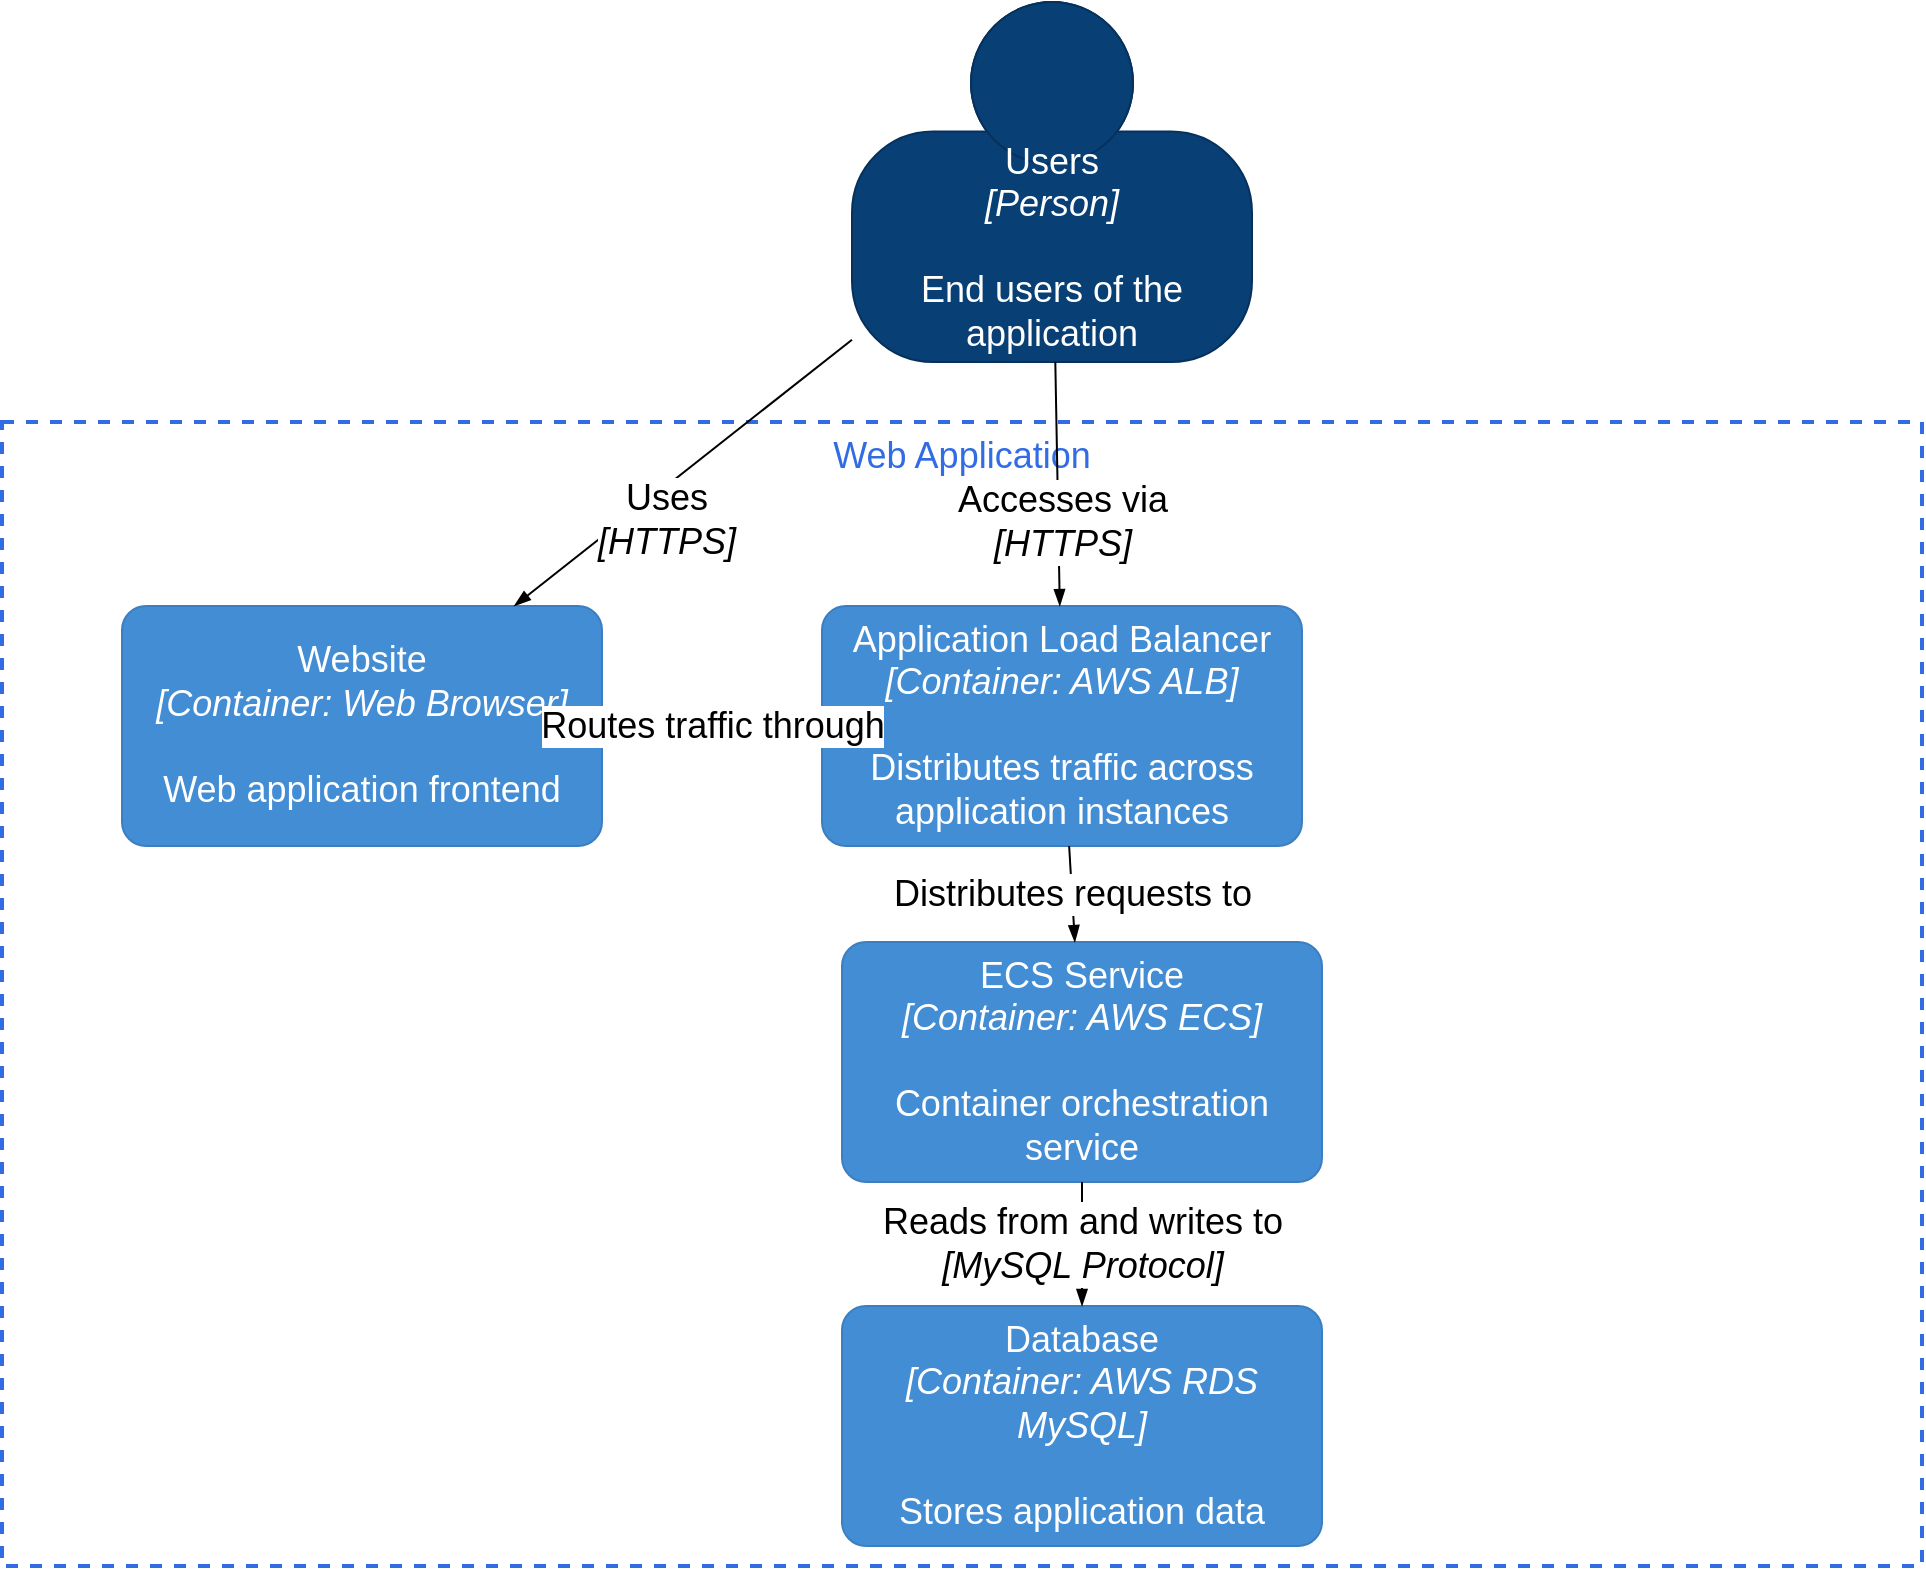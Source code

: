 <mxfile>
    <diagram id="ContainerDiagram" name="Container Diagram">
        <mxGraphModel dx="1893" dy="1002" grid="1" gridSize="10" guides="1" tooltips="1" connect="1" arrows="1" fold="1" page="1" pageScale="1" pageWidth="1169" pageHeight="827" math="0" shadow="0">
            <root>
                <mxCell id="0"/>
                <mxCell id="1" parent="0"/>
                <mxCell id="users" value="Users&lt;br&gt;&lt;i&gt;[Person]&lt;/i&gt;&lt;br&gt;&lt;br&gt;End users of the application" style="html=1;fontSize=18;dashed=0;whiteSpace=wrap;fillColor=#083F75;strokeColor=#06315C;fontColor=#ffffff;shape=mxgraph.c4.person2;align=center;metaEdit=1;points=[[0.5,0,0],[1,0.5,0],[1,0.75,0],[0.75,1,0],[0.5,1,0],[0.25,1,0],[0,0.75,0],[0,0.5,0]];resizable=0;" parent="1" vertex="1">
                    <mxGeometry x="505" y="38" width="200" height="180" as="geometry"/>
                </mxCell>
                <mxCell id="webAppBoundary" value="Web Application" style="fillColor=none;strokeColor=#326ce5;dashed=1;verticalAlign=top;fontStyle=0;fontColor=#326ce5;whiteSpace=wrap;html=1;strokeWidth=2;fontSize=18;" parent="1" vertex="1">
                    <mxGeometry x="80" y="248" width="960" height="572" as="geometry"/>
                </mxCell>
                <mxCell id="website" value="Website&lt;br&gt;&lt;i&gt;[Container: Web Browser]&lt;/i&gt;&lt;br&gt;&lt;br&gt;Web application frontend" style="rounded=1;whiteSpace=wrap;html=1;fontSize=18;labelBackgroundColor=none;fillColor=#438DD5;fontColor=#ffffff;align=center;arcSize=10;strokeColor=#3C7FC0;metaEdit=1;resizable=0;points=[[0.25,0,0],[0.5,0,0],[0.75,0,0],[1,0.25,0],[1,0.5,0],[1,0.75,0],[0.75,1,0],[0.5,1,0],[0.25,1,0],[0,0.75,0],[0,0.5,0],[0,0.25,0]];" parent="1" vertex="1">
                    <mxGeometry x="140" y="340" width="240" height="120" as="geometry"/>
                </mxCell>
                <mxCell id="loadBalancer" value="Application Load Balancer&lt;br&gt;&lt;i&gt;[Container: AWS ALB]&lt;/i&gt;&lt;br&gt;&lt;br&gt;Distributes traffic across application instances" style="rounded=1;whiteSpace=wrap;html=1;fontSize=18;labelBackgroundColor=none;fillColor=#438DD5;fontColor=#ffffff;align=center;arcSize=10;strokeColor=#3C7FC0;metaEdit=1;resizable=0;points=[[0.25,0,0],[0.5,0,0],[0.75,0,0],[1,0.25,0],[1,0.5,0],[1,0.75,0],[0.75,1,0],[0.5,1,0],[0.25,1,0],[0,0.75,0],[0,0.5,0],[0,0.25,0]];" parent="1" vertex="1">
                    <mxGeometry x="490" y="340" width="240" height="120" as="geometry"/>
                </mxCell>
                <mxCell id="ecsService" value="ECS Service&lt;br&gt;&lt;i&gt;[Container: AWS ECS]&lt;/i&gt;&lt;br&gt;&lt;br&gt;Container orchestration service" style="rounded=1;whiteSpace=wrap;html=1;fontSize=18;labelBackgroundColor=none;fillColor=#438DD5;fontColor=#ffffff;align=center;arcSize=10;strokeColor=#3C7FC0;metaEdit=1;resizable=0;points=[[0.25,0,0],[0.5,0,0],[0.75,0,0],[1,0.25,0],[1,0.5,0],[1,0.75,0],[0.75,1,0],[0.5,1,0],[0.25,1,0],[0,0.75,0],[0,0.5,0],[0,0.25,0]];" parent="1" vertex="1">
                    <mxGeometry x="500" y="508" width="240" height="120" as="geometry"/>
                </mxCell>
                <mxCell id="database" value="Database&lt;br&gt;&lt;i&gt;[Container: AWS RDS MySQL]&lt;/i&gt;&lt;br&gt;&lt;br&gt;Stores application data" style="rounded=1;whiteSpace=wrap;html=1;fontSize=18;labelBackgroundColor=none;fillColor=#438DD5;fontColor=#ffffff;align=center;arcSize=10;strokeColor=#3C7FC0;metaEdit=1;resizable=0;points=[[0.25,0,0],[0.5,0,0],[0.75,0,0],[1,0.25,0],[1,0.5,0],[1,0.75,0],[0.75,1,0],[0.5,1,0],[0.25,1,0],[0,0.75,0],[0,0.5,0],[0,0.25,0]];" parent="1" vertex="1">
                    <mxGeometry x="500" y="690" width="240" height="120" as="geometry"/>
                </mxCell>
                <mxCell id="rel1" style="edgeStyle=none;rounded=0;orthogonalLoop=1;jettySize=auto;html=1;fontSize=18;fontColor=#404040;strokeWidth=1;endArrow=blockThin;endFill=1;" parent="1" source="users" target="website" edge="1">
                    <mxGeometry relative="1" as="geometry"/>
                </mxCell>
                <mxCell id="rel1_label" value="Uses&lt;br&gt;&lt;i&gt;[HTTPS]&lt;/i&gt;" style="edgeLabel;resizable=0;html=1;align=center;verticalAlign=middle;fontSize=18;" parent="rel1" vertex="1" connectable="0">
                    <mxGeometry relative="1" as="geometry">
                        <mxPoint x="-9" y="23" as="offset"/>
                    </mxGeometry>
                </mxCell>
                <mxCell id="rel2" style="edgeStyle=none;rounded=0;orthogonalLoop=1;jettySize=auto;html=1;fontSize=18;fontColor=#404040;strokeWidth=1;endArrow=blockThin;endFill=1;" parent="1" source="users" target="loadBalancer" edge="1">
                    <mxGeometry relative="1" as="geometry"/>
                </mxCell>
                <mxCell id="rel2_label" value="Accesses via&lt;br&gt;&lt;i&gt;[HTTPS]&lt;/i&gt;" style="edgeLabel;resizable=0;html=1;align=center;verticalAlign=middle;fontSize=18;" parent="rel2" vertex="1" connectable="0">
                    <mxGeometry relative="1" as="geometry">
                        <mxPoint x="2" y="19" as="offset"/>
                    </mxGeometry>
                </mxCell>
                <mxCell id="rel3" style="edgeStyle=none;rounded=0;orthogonalLoop=1;jettySize=auto;html=1;fontSize=18;fontColor=#404040;strokeWidth=1;endArrow=blockThin;endFill=1;" parent="1" source="website" target="loadBalancer" edge="1">
                    <mxGeometry relative="1" as="geometry"/>
                </mxCell>
                <mxCell id="rel3_label" value="Routes traffic through" style="edgeLabel;resizable=0;html=1;align=center;verticalAlign=middle;fontSize=18;" parent="rel3" vertex="1" connectable="0">
                    <mxGeometry relative="1" as="geometry"/>
                </mxCell>
                <mxCell id="rel4" style="edgeStyle=none;rounded=0;orthogonalLoop=1;jettySize=auto;html=1;fontSize=18;fontColor=#404040;strokeWidth=1;endArrow=blockThin;endFill=1;" parent="1" source="loadBalancer" target="ecsService" edge="1">
                    <mxGeometry relative="1" as="geometry"/>
                </mxCell>
                <mxCell id="rel4_label" value="Distributes requests to" style="edgeLabel;resizable=0;html=1;align=center;verticalAlign=middle;fontSize=18;" parent="rel4" vertex="1" connectable="0">
                    <mxGeometry relative="1" as="geometry"/>
                </mxCell>
                <mxCell id="rel5" style="edgeStyle=none;rounded=0;orthogonalLoop=1;jettySize=auto;html=1;fontSize=18;fontColor=#404040;strokeWidth=1;endArrow=blockThin;endFill=1;" parent="1" source="ecsService" target="database" edge="1">
                    <mxGeometry relative="1" as="geometry"/>
                </mxCell>
                <mxCell id="rel5_label" value="Reads from and writes to&lt;br&gt;&lt;i&gt;[MySQL Protocol]&lt;/i&gt;" style="edgeLabel;resizable=0;html=1;align=center;verticalAlign=middle;fontSize=18;" parent="rel5" vertex="1" connectable="0">
                    <mxGeometry relative="1" as="geometry"/>
                </mxCell>
            </root>
        </mxGraphModel>
    </diagram>
</mxfile>